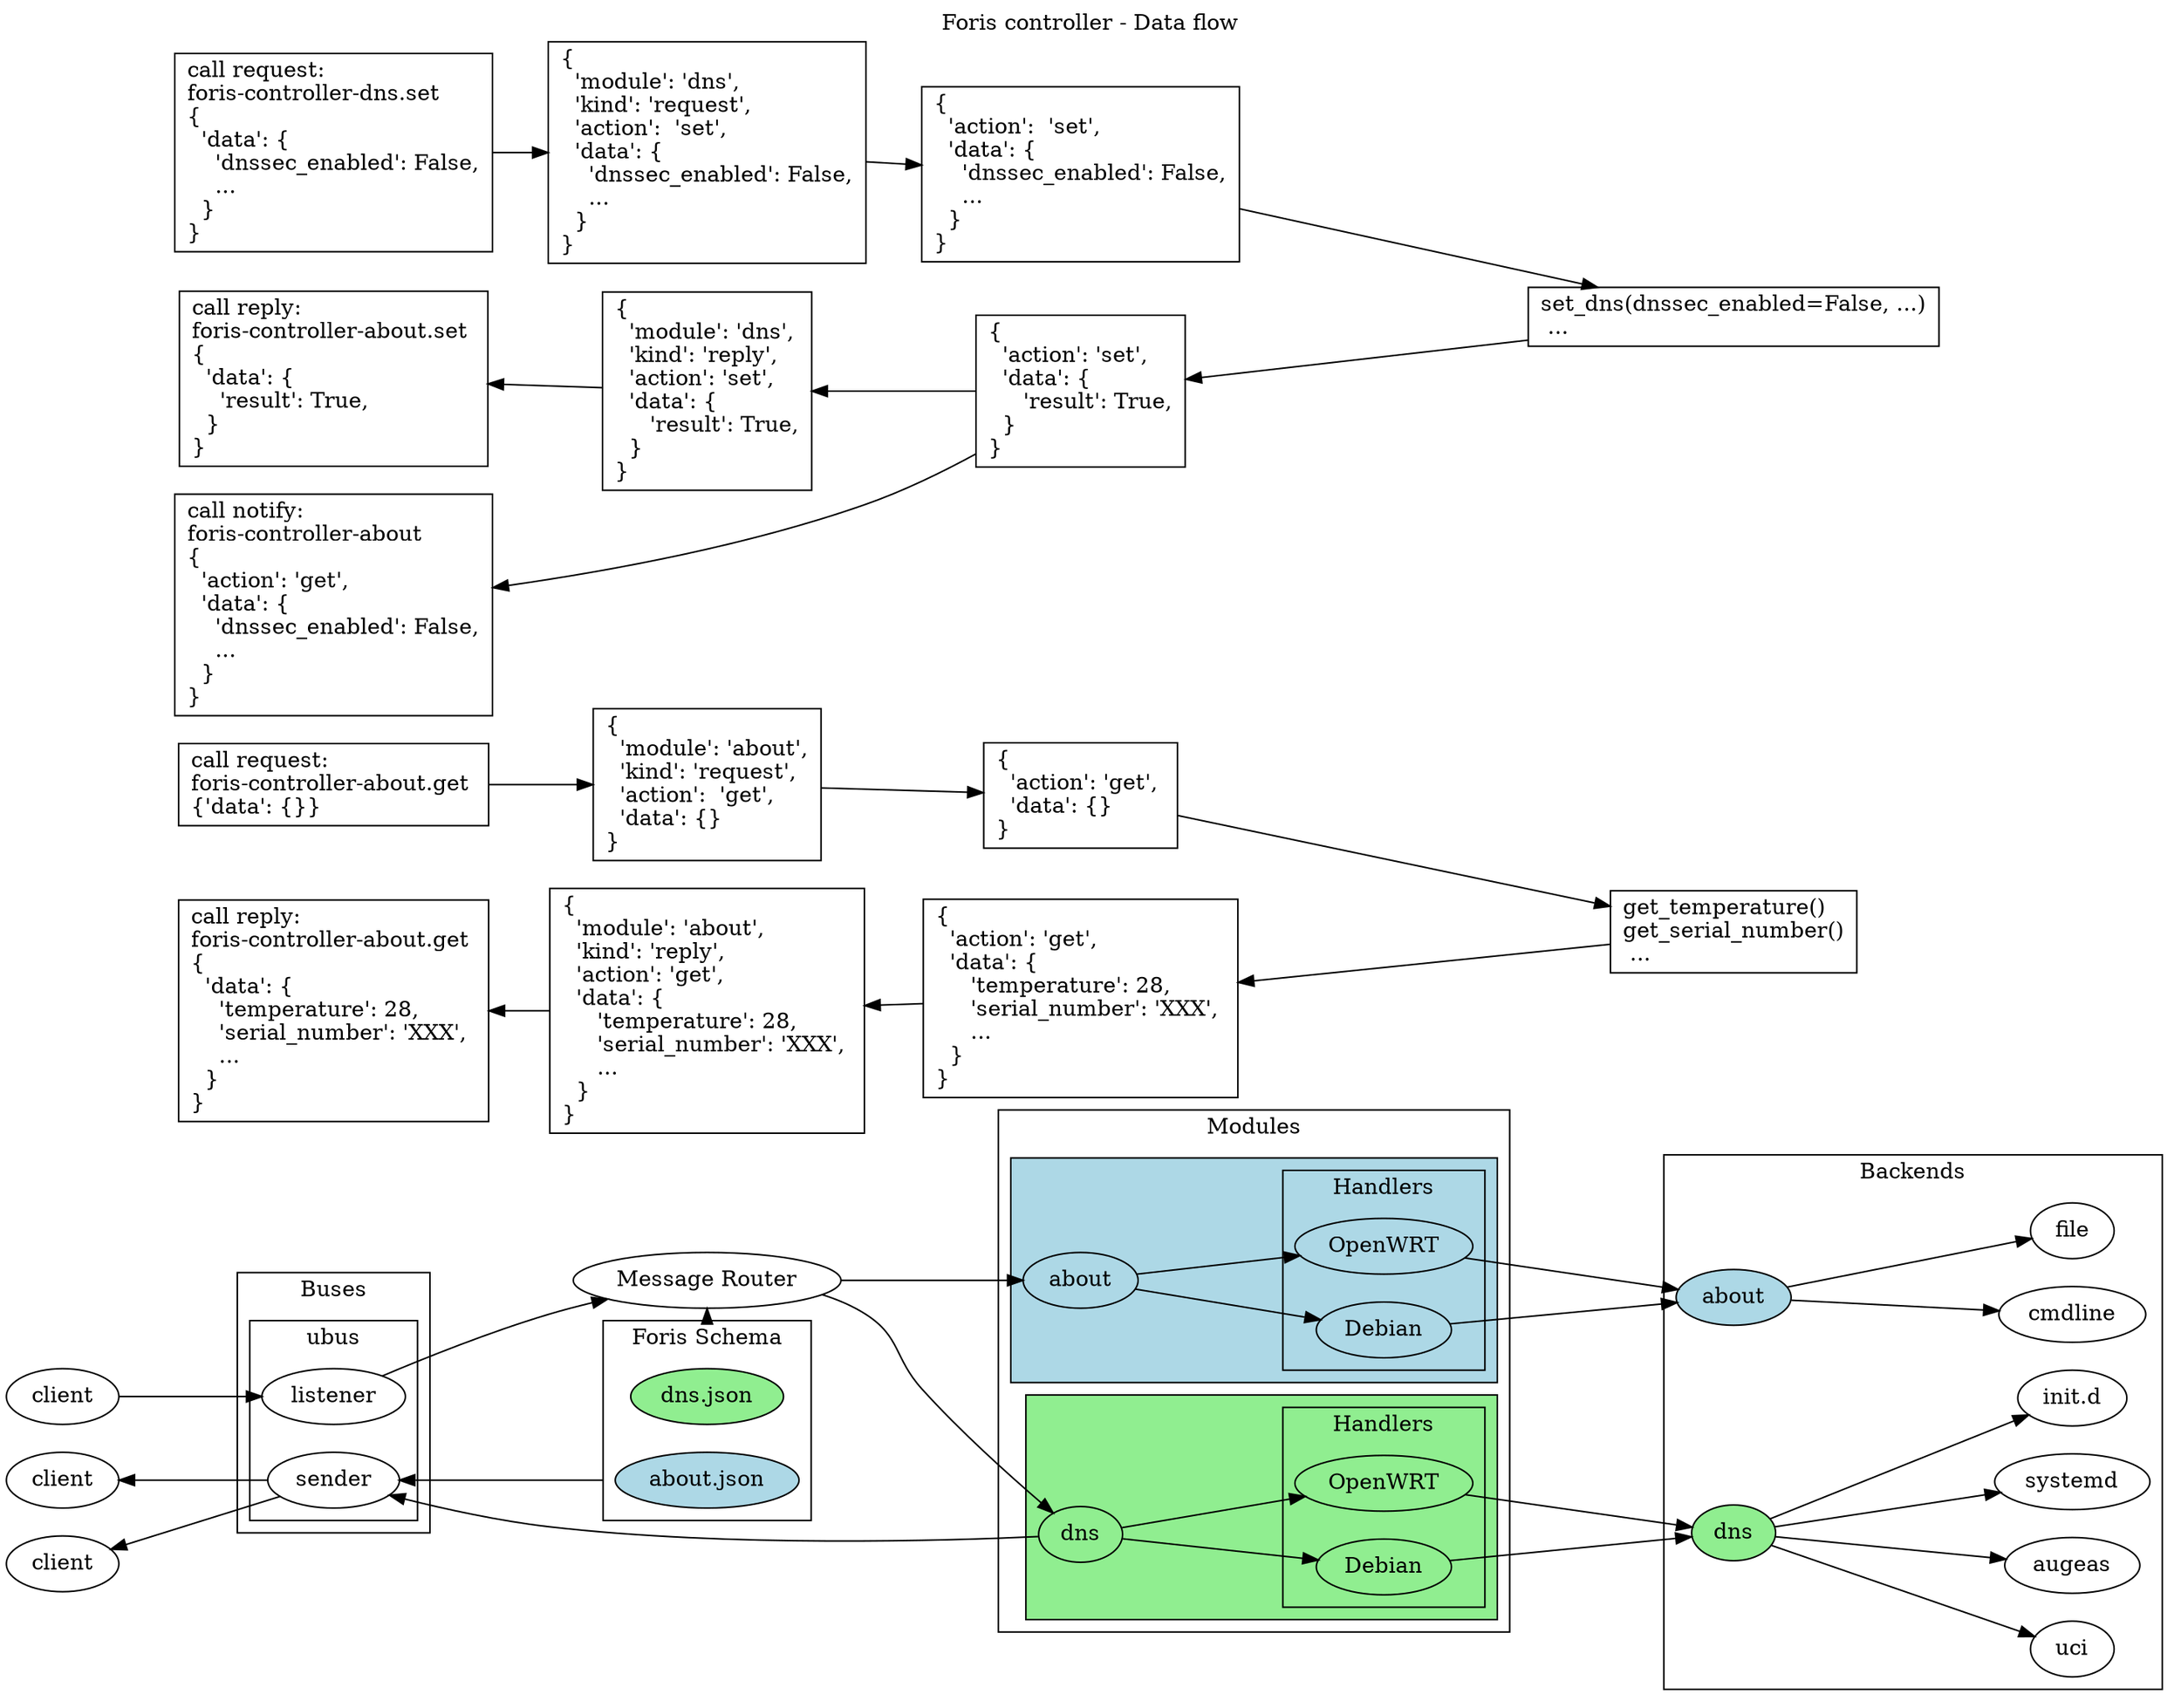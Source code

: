 digraph G{
	newrank=true;
	rankdir=LR;
	label="Foris controller - Data flow";
	labelloc="t";
	compound=true;


	subgraph clusterA {
		label="Buses";
		subgraph clusterAA {
			label="ubus";
			listener;
			sender;
		}
	};
	message_router[label="Message Router"];

	subgraph clusterB {
		label="Foris Schema";
		schema1[label="dns.json", style=filled, fillcolor="lightgreen"];
		schema2[label="about.json", style=filled, fillcolor="lightblue"];
	};

	subgraph clusterC {
		label="Modules";
		subgraph clusterD {
			label="";
			style=filled;
			fillcolor="lightgreen";
			module1[label="dns"];
			subgraph clusterDA {
				label="Handlers";
				openwrt1[label="OpenWRT"];
				debian1[label="Debian"];
			}
			module1->openwrt1;
			module1->debian1;
		};
		subgraph clusterE {
			label="";
			style=filled;
			fillcolor="lightblue";
			module2[label="about"];
			subgraph clusterDB {
				label="Handlers";
				openwrt2[label="OpenWRT"];
				debian2[label="Debian"];
			};
			module2->openwrt2;
			module2->debian2;
		};
	};

	subgraph clusterF {
		label="Backends";
		cmdline;
		file;
		uci;
		augeas;
		systemd;
		init_d[label="init.d"];
		backend1[label="dns", style=filled, fillcolor="lightgreen"];
		backend2[label="about", style=filled, fillcolor="lightblue"];
	};

	client1[label="client"];
	client1 -> listener;
	listener -> message_router;
	schema1 -> message_router[ltail=clusterB];
	{rank=same schema1 schema2 message_router}
	message_router->module1;
	message_router->module2;
	openwrt1->backend1;
	debian1->backend1;
	openwrt2->backend2;
	debian2->backend2;
	backend1 -> uci;
	backend1 -> augeas;
	backend1 -> systemd;
	backend1 -> init_d;
	backend2 -> file;
	backend2 -> cmdline;
	schema2 -> sender[ltail=clusterB];
	client2[label="client"];
	client3[label="client"];
	client2 -> sender[dir=back];
	client3 -> sender[dir=back];
	module1 -> sender;

	bus_msg1[label="call request:\lforis-controller-about.get \l{'data': {}}\l", shape="box"];
	router_msg1[label="{\l  'module': 'about',\l  'kind': 'request',\l  'action':  'get', \l  'data': {} \l}\l", shape="box"]
	module_msg1[label="{\l  'action': 'get', \l  'data': {} \l}\l", shape="box"]
	backend_msg1[label="get_temperature() \lget_serial_number()\l ...\l", shape="box"]
	module_msg_back1[label="{\l  'action': 'get', \l  'data': { \l     'temperature': 28, \l     'serial_number': 'XXX', \l     ...\l  } \l}\l", shape="box"]
	router_msg_back1[label="{\l  'module': 'about',\l  'kind': 'reply',\l  'action': 'get', \l  'data': { \l     'temperature': 28, \l     'serial_number': 'XXX', \l     ...\l  } \l}\l", shape="box"]
	bus_msg_back1[label="call reply:\lforis-controller-about.get \l{\l  'data': {\l    'temperature': 28, \l    'serial_number': 'XXX', \l    ...\l  }\l}\l", shape="box"];

	bus_msg1 -> router_msg1;
	router_msg1 -> module_msg1;
	module_msg1 -> backend_msg1;
	backend_msg1 -> module_msg_back1;
	module_msg_back1 -> router_msg_back1;
	router_msg_back1 -> bus_msg_back1;

	bus_msg2[label="call request:\lforis-controller-dns.set \l{\l  'data': {\l    'dnssec_enabled': False,\l    ...\l  }\l}\l", shape="box"];
	router_msg2[label="{\l  'module': 'dns',\l  'kind': 'request',\l  'action':  'set', \l  'data': {\l    'dnssec_enabled': False,\l    ...\l  }\l} \l", shape="box"]
	module_msg2[label="{\l  'action':  'set', \l  'data': {\l    'dnssec_enabled': False,\l    ...\l  }\l} \l", shape="box"]
	backend_msg2[label="set_dns(dnssec_enabled=False, ...)\l ...\l", shape="box"]
	module_msg_back2[label="{\l  'action': 'set', \l  'data': { \l     'result': True,\l  } \l}\l", shape="box"]
	router_msg_back2[label="{\l  'module': 'dns',\l  'kind': 'reply',\l  'action': 'set', \l  'data': { \l     'result': True,\l  } \l}\l", shape="box"]
	bus_msg_back2[label="call reply:\lforis-controller-about.set \l{\l  'data': {\l    'result': True,\l  }\l}\l", shape="box"];
	bus_msg_notify[label="call notify:\lforis-controller-about \l{\l  'action': 'get',  \l  'data': {\l    'dnssec_enabled': False,\l    ...\l  }\l}\l", shape="box"];

	bus_msg2 -> router_msg2;
	router_msg2 -> module_msg2;
	module_msg2 -> backend_msg2;
	backend_msg2 -> module_msg_back2;
	module_msg_back2 -> router_msg_back2;
	router_msg_back2 -> bus_msg_back2;
	module_msg_back2 -> bus_msg_notify;

	{rank=same client1 client2 client3}
	{rank=same bus_msg_notify bus_msg1 bus_msg2 sender listener bus_msg_back1 bus_msg_back2}
	{rank=same router_msg1 router_msg2 message_router router_msg_back1 router_msg_back2}
	{rank=same module_msg1 module_msg2 module1 module2 module_msg_back1 module_msg_back2}
	{rank=same backend_msg1 backend_msg2 backend1 backend2}
}
